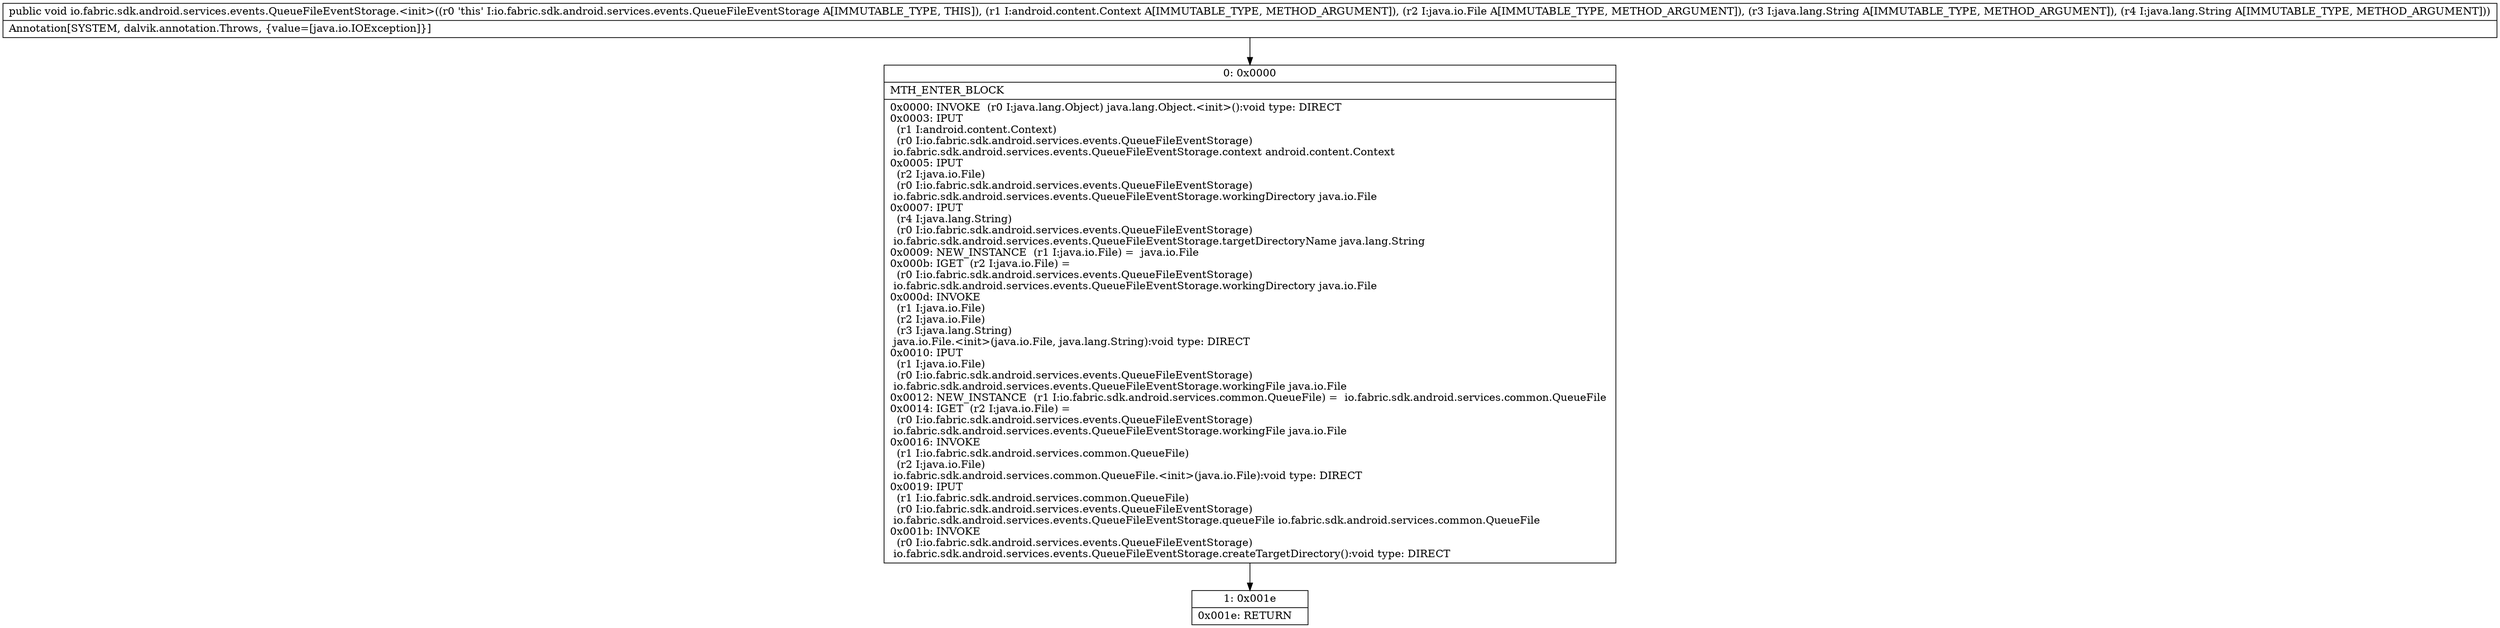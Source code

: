 digraph "CFG forio.fabric.sdk.android.services.events.QueueFileEventStorage.\<init\>(Landroid\/content\/Context;Ljava\/io\/File;Ljava\/lang\/String;Ljava\/lang\/String;)V" {
Node_0 [shape=record,label="{0\:\ 0x0000|MTH_ENTER_BLOCK\l|0x0000: INVOKE  (r0 I:java.lang.Object) java.lang.Object.\<init\>():void type: DIRECT \l0x0003: IPUT  \l  (r1 I:android.content.Context)\l  (r0 I:io.fabric.sdk.android.services.events.QueueFileEventStorage)\l io.fabric.sdk.android.services.events.QueueFileEventStorage.context android.content.Context \l0x0005: IPUT  \l  (r2 I:java.io.File)\l  (r0 I:io.fabric.sdk.android.services.events.QueueFileEventStorage)\l io.fabric.sdk.android.services.events.QueueFileEventStorage.workingDirectory java.io.File \l0x0007: IPUT  \l  (r4 I:java.lang.String)\l  (r0 I:io.fabric.sdk.android.services.events.QueueFileEventStorage)\l io.fabric.sdk.android.services.events.QueueFileEventStorage.targetDirectoryName java.lang.String \l0x0009: NEW_INSTANCE  (r1 I:java.io.File) =  java.io.File \l0x000b: IGET  (r2 I:java.io.File) = \l  (r0 I:io.fabric.sdk.android.services.events.QueueFileEventStorage)\l io.fabric.sdk.android.services.events.QueueFileEventStorage.workingDirectory java.io.File \l0x000d: INVOKE  \l  (r1 I:java.io.File)\l  (r2 I:java.io.File)\l  (r3 I:java.lang.String)\l java.io.File.\<init\>(java.io.File, java.lang.String):void type: DIRECT \l0x0010: IPUT  \l  (r1 I:java.io.File)\l  (r0 I:io.fabric.sdk.android.services.events.QueueFileEventStorage)\l io.fabric.sdk.android.services.events.QueueFileEventStorage.workingFile java.io.File \l0x0012: NEW_INSTANCE  (r1 I:io.fabric.sdk.android.services.common.QueueFile) =  io.fabric.sdk.android.services.common.QueueFile \l0x0014: IGET  (r2 I:java.io.File) = \l  (r0 I:io.fabric.sdk.android.services.events.QueueFileEventStorage)\l io.fabric.sdk.android.services.events.QueueFileEventStorage.workingFile java.io.File \l0x0016: INVOKE  \l  (r1 I:io.fabric.sdk.android.services.common.QueueFile)\l  (r2 I:java.io.File)\l io.fabric.sdk.android.services.common.QueueFile.\<init\>(java.io.File):void type: DIRECT \l0x0019: IPUT  \l  (r1 I:io.fabric.sdk.android.services.common.QueueFile)\l  (r0 I:io.fabric.sdk.android.services.events.QueueFileEventStorage)\l io.fabric.sdk.android.services.events.QueueFileEventStorage.queueFile io.fabric.sdk.android.services.common.QueueFile \l0x001b: INVOKE  \l  (r0 I:io.fabric.sdk.android.services.events.QueueFileEventStorage)\l io.fabric.sdk.android.services.events.QueueFileEventStorage.createTargetDirectory():void type: DIRECT \l}"];
Node_1 [shape=record,label="{1\:\ 0x001e|0x001e: RETURN   \l}"];
MethodNode[shape=record,label="{public void io.fabric.sdk.android.services.events.QueueFileEventStorage.\<init\>((r0 'this' I:io.fabric.sdk.android.services.events.QueueFileEventStorage A[IMMUTABLE_TYPE, THIS]), (r1 I:android.content.Context A[IMMUTABLE_TYPE, METHOD_ARGUMENT]), (r2 I:java.io.File A[IMMUTABLE_TYPE, METHOD_ARGUMENT]), (r3 I:java.lang.String A[IMMUTABLE_TYPE, METHOD_ARGUMENT]), (r4 I:java.lang.String A[IMMUTABLE_TYPE, METHOD_ARGUMENT]))  | Annotation[SYSTEM, dalvik.annotation.Throws, \{value=[java.io.IOException]\}]\l}"];
MethodNode -> Node_0;
Node_0 -> Node_1;
}

